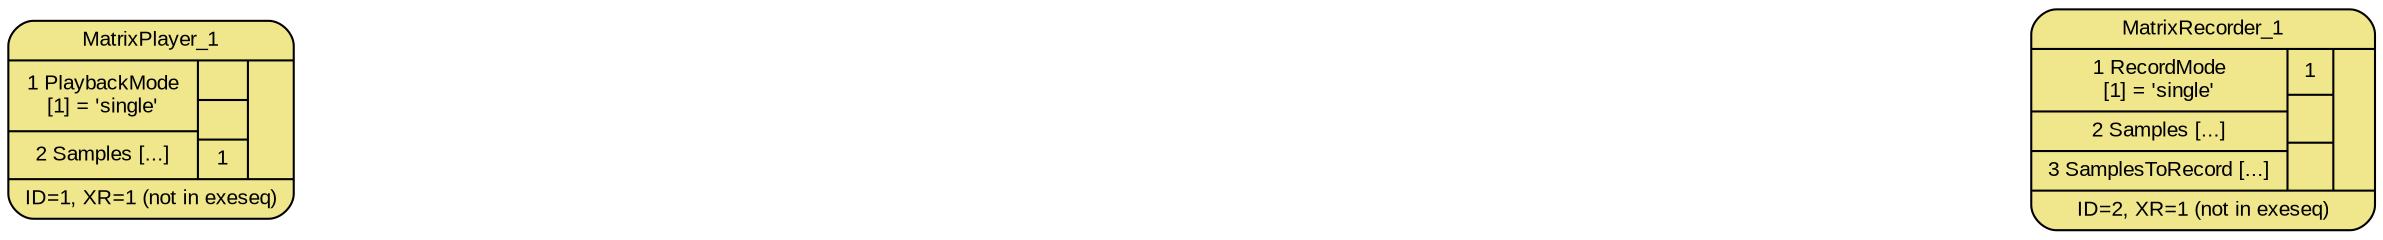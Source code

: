 digraph G {
graph[size="50,50", ratio=compress, center=1];
concentrate=true;
node [style=rounded]
"MatrixPlayer_1" [shape=Mrecord, fontname="Arial", fontsize=10, style=filled, fillcolor=khaki, label="{MatrixPlayer_1|{{<pi1> 1 PlaybackMode\n[1] = 'single'|<pi2> 2 Samples [...]}|{{}|{{}}|{<o1> 1}}|{}}|ID=1, XR=1 (not in exeseq)}"]
"MatrixRecorder_1" [shape=Mrecord, fontname="Arial", fontsize=10, style=filled, fillcolor=khaki, label="{MatrixRecorder_1|{{<pi1> 1 RecordMode\n[1] = 'single'|<pi2> 2 Samples [...]|<pi3> 3 SamplesToRecord [...]}|{{<i1> 1}|{{}}|{}}|{}}|ID=2, XR=1 (not in exeseq)}"]
}

